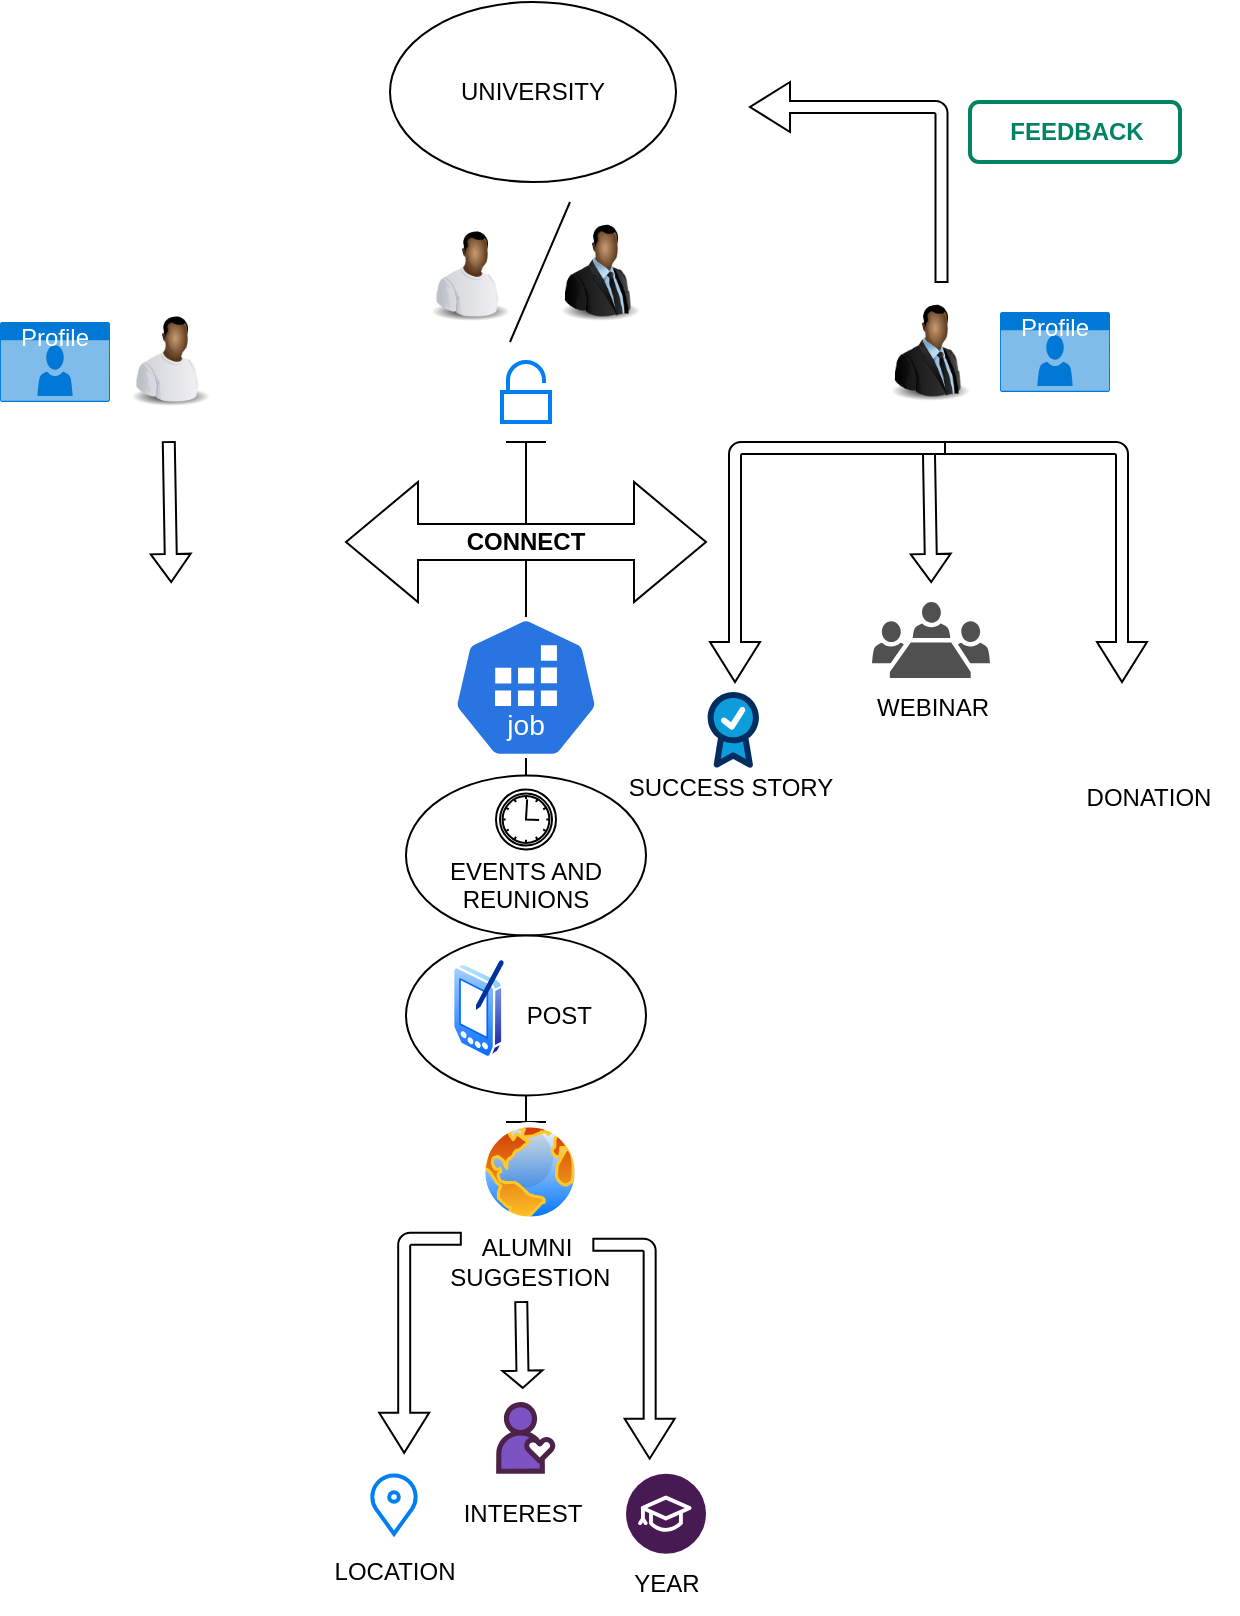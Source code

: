 <mxfile version="24.7.12">
  <diagram name="Page-1" id="2a19thuYVD6KIKSAlmyX">
    <mxGraphModel dx="794" dy="1566" grid="1" gridSize="10" guides="1" tooltips="1" connect="1" arrows="1" fold="1" page="1" pageScale="1" pageWidth="850" pageHeight="1100" math="0" shadow="0">
      <root>
        <mxCell id="0" />
        <mxCell id="1" parent="0" />
        <mxCell id="BI28Dfhs1xTvMx_xH7Ab-1" value="" style="image;html=1;image=img/lib/clip_art/people/Suit_Man_Black_128x128.png;fillOpacity=100;" parent="1" vertex="1">
          <mxGeometry x="410" y="90" width="50" height="50" as="geometry" />
        </mxCell>
        <mxCell id="BI28Dfhs1xTvMx_xH7Ab-8" value="" style="endArrow=none;html=1;rounded=0;" parent="1" edge="1">
          <mxGeometry width="50" height="50" relative="1" as="geometry">
            <mxPoint x="390" y="150" as="sourcePoint" />
            <mxPoint x="420" y="80" as="targetPoint" />
          </mxGeometry>
        </mxCell>
        <mxCell id="BI28Dfhs1xTvMx_xH7Ab-9" value="" style="image;html=1;image=img/lib/clip_art/people/Worker_Black_128x128.png" parent="1" vertex="1">
          <mxGeometry x="340" y="90" width="60" height="50" as="geometry" />
        </mxCell>
        <mxCell id="BI28Dfhs1xTvMx_xH7Ab-10" value="" style="html=1;verticalLabelPosition=bottom;align=center;labelBackgroundColor=#ffffff;verticalAlign=top;strokeWidth=2;strokeColor=#0080F0;shadow=0;dashed=0;shape=mxgraph.ios7.icons.unlocked;" parent="1" vertex="1">
          <mxGeometry x="386" y="160" width="24" height="30" as="geometry" />
        </mxCell>
        <mxCell id="BI28Dfhs1xTvMx_xH7Ab-12" value="" style="shape=singleArrow;direction=north;whiteSpace=wrap;html=1;rotation=-181;" parent="1" vertex="1">
          <mxGeometry x="590" y="200" width="20" height="70" as="geometry" />
        </mxCell>
        <mxCell id="BI28Dfhs1xTvMx_xH7Ab-13" value="" style="shape=crossbar;whiteSpace=wrap;html=1;rounded=1;direction=south;" parent="1" vertex="1">
          <mxGeometry x="388" y="200" width="20" height="340" as="geometry" />
        </mxCell>
        <mxCell id="BI28Dfhs1xTvMx_xH7Ab-15" value="&lt;b&gt;CONNECT&lt;/b&gt;" style="shape=doubleArrow;whiteSpace=wrap;html=1;" parent="1" vertex="1">
          <mxGeometry x="308" y="220" width="180" height="60" as="geometry" />
        </mxCell>
        <mxCell id="BI28Dfhs1xTvMx_xH7Ab-18" value="" style="image;html=1;image=img/lib/clip_art/people/Suit_Man_Black_128x128.png;fillOpacity=100;" parent="1" vertex="1">
          <mxGeometry x="575" y="130" width="50" height="50" as="geometry" />
        </mxCell>
        <mxCell id="BI28Dfhs1xTvMx_xH7Ab-20" value="" style="image;html=1;image=img/lib/clip_art/people/Worker_Black_128x128.png" parent="1" vertex="1">
          <mxGeometry x="190" y="132.5" width="60" height="50" as="geometry" />
        </mxCell>
        <mxCell id="BI28Dfhs1xTvMx_xH7Ab-29" value="Profile" style="html=1;whiteSpace=wrap;strokeColor=none;fillColor=#0079D6;labelPosition=center;verticalLabelPosition=middle;verticalAlign=top;align=center;fontSize=12;outlineConnect=0;spacingTop=-6;fontColor=#FFFFFF;sketch=0;shape=mxgraph.sitemap.profile;" parent="1" vertex="1">
          <mxGeometry x="135" y="140" width="55" height="40" as="geometry" />
        </mxCell>
        <mxCell id="BI28Dfhs1xTvMx_xH7Ab-31" value="" style="html=1;shadow=0;dashed=0;align=center;verticalAlign=middle;shape=mxgraph.arrows2.bendArrow;dy=3;dx=20;notch=0;arrowHead=25;rounded=1;rotation=90;" parent="1" vertex="1">
          <mxGeometry x="571" y="182.5" width="120" height="155" as="geometry" />
        </mxCell>
        <mxCell id="BI28Dfhs1xTvMx_xH7Ab-32" value="" style="shape=image;html=1;verticalAlign=top;verticalLabelPosition=bottom;labelBackgroundColor=#ffffff;imageAspect=0;aspect=fixed;image=https://cdn4.iconfinder.com/data/icons/money-and-currency-10/32/Donation-128.png" parent="1" vertex="1">
          <mxGeometry x="670" y="318.75" width="48" height="48" as="geometry" />
        </mxCell>
        <mxCell id="BI28Dfhs1xTvMx_xH7Ab-34" value="" style="html=1;shadow=0;dashed=0;align=center;verticalAlign=middle;shape=mxgraph.arrows2.bendArrow;dy=3;dx=20;notch=0;arrowHead=25;rounded=1;rotation=90;flipH=0;flipV=1;" parent="1" vertex="1">
          <mxGeometry x="488.75" y="201.25" width="120" height="117.5" as="geometry" />
        </mxCell>
        <mxCell id="BI28Dfhs1xTvMx_xH7Ab-37" value="" style="verticalLabelPosition=bottom;aspect=fixed;html=1;shape=mxgraph.salesforce.success;" parent="1" vertex="1">
          <mxGeometry x="488.75" y="325" width="25.8" height="37.94" as="geometry" />
        </mxCell>
        <mxCell id="BI28Dfhs1xTvMx_xH7Ab-38" value="Profile" style="html=1;whiteSpace=wrap;strokeColor=none;fillColor=#0079D6;labelPosition=center;verticalLabelPosition=middle;verticalAlign=top;align=center;fontSize=12;outlineConnect=0;spacingTop=-6;fontColor=#FFFFFF;sketch=0;shape=mxgraph.sitemap.profile;" parent="1" vertex="1">
          <mxGeometry x="635" y="135" width="55" height="40" as="geometry" />
        </mxCell>
        <mxCell id="BI28Dfhs1xTvMx_xH7Ab-44" value="" style="sketch=0;pointerEvents=1;shadow=0;dashed=0;html=1;strokeColor=none;fillColor=#505050;labelPosition=center;verticalLabelPosition=bottom;verticalAlign=top;outlineConnect=0;align=center;shape=mxgraph.office.users.meeting;" parent="1" vertex="1">
          <mxGeometry x="571" y="280" width="59" height="38" as="geometry" />
        </mxCell>
        <mxCell id="BI28Dfhs1xTvMx_xH7Ab-45" value="WEBINAR" style="text;html=1;align=center;verticalAlign=middle;resizable=0;points=[];autosize=1;strokeColor=none;fillColor=none;" parent="1" vertex="1">
          <mxGeometry x="560.5" y="318" width="80" height="30" as="geometry" />
        </mxCell>
        <mxCell id="BI28Dfhs1xTvMx_xH7Ab-46" value="SUCCESS STORY" style="text;html=1;align=center;verticalAlign=middle;resizable=0;points=[];autosize=1;strokeColor=none;fillColor=none;" parent="1" vertex="1">
          <mxGeometry x="435" y="358" width="130" height="30" as="geometry" />
        </mxCell>
        <mxCell id="BI28Dfhs1xTvMx_xH7Ab-47" value="DONATION" style="text;html=1;align=center;verticalAlign=middle;resizable=0;points=[];autosize=1;strokeColor=none;fillColor=none;" parent="1" vertex="1">
          <mxGeometry x="664" y="362.94" width="90" height="30" as="geometry" />
        </mxCell>
        <mxCell id="BI28Dfhs1xTvMx_xH7Ab-48" value="" style="shape=singleArrow;direction=north;whiteSpace=wrap;html=1;rotation=-181;" parent="1" vertex="1">
          <mxGeometry x="210" y="200" width="20" height="70" as="geometry" />
        </mxCell>
        <mxCell id="BI28Dfhs1xTvMx_xH7Ab-51" value="UNIVERSITY" style="ellipse;whiteSpace=wrap;html=1;" parent="1" vertex="1">
          <mxGeometry x="330" y="-20" width="143" height="90" as="geometry" />
        </mxCell>
        <mxCell id="BI28Dfhs1xTvMx_xH7Ab-52" value="" style="html=1;shadow=0;dashed=0;align=center;verticalAlign=middle;shape=mxgraph.arrows2.bendArrow;dy=3;dx=20;notch=0;arrowHead=25;rounded=1;rotation=0;flipH=1;" parent="1" vertex="1">
          <mxGeometry x="510" y="20" width="98.75" height="100" as="geometry" />
        </mxCell>
        <mxCell id="BI28Dfhs1xTvMx_xH7Ab-57" value="FEEDBACK" style="dashed=0;html=1;rounded=1;strokeColor=#008364;fontSize=12;align=center;fontStyle=1;strokeWidth=2;fontColor=#008364" parent="1" vertex="1">
          <mxGeometry x="620" y="30" width="105" height="30" as="geometry" />
        </mxCell>
        <mxCell id="bmkP65wOQpi5c68rdLkk-3" value="&lt;br&gt;&lt;div&gt;&lt;br&gt;&lt;/div&gt;&lt;div&gt;EVENTS AND REUNIONS&lt;/div&gt;" style="ellipse;whiteSpace=wrap;html=1;" vertex="1" parent="1">
          <mxGeometry x="338" y="366.75" width="120" height="80" as="geometry" />
        </mxCell>
        <mxCell id="bmkP65wOQpi5c68rdLkk-4" value="&amp;nbsp;&amp;nbsp;&amp;nbsp;&amp;nbsp;&amp;nbsp;&amp;nbsp;&amp;nbsp;&amp;nbsp;&amp;nbsp; POST" style="ellipse;whiteSpace=wrap;html=1;" vertex="1" parent="1">
          <mxGeometry x="338" y="446.75" width="120" height="80" as="geometry" />
        </mxCell>
        <mxCell id="bmkP65wOQpi5c68rdLkk-19" value="YEAR" style="text;html=1;align=center;verticalAlign=middle;resizable=0;points=[];autosize=1;strokeColor=none;fillColor=none;" vertex="1" parent="1">
          <mxGeometry x="438" y="755.9" width="60" height="30" as="geometry" />
        </mxCell>
        <mxCell id="bmkP65wOQpi5c68rdLkk-20" value="" style="aspect=fixed;sketch=0;html=1;dashed=0;whitespace=wrap;verticalLabelPosition=bottom;verticalAlign=top;fillColor=#2875E2;strokeColor=#ffffff;points=[[0.005,0.63,0],[0.1,0.2,0],[0.9,0.2,0],[0.5,0,0],[0.995,0.63,0],[0.72,0.99,0],[0.5,1,0],[0.28,0.99,0]];shape=mxgraph.kubernetes.icon2;kubernetesLabel=1;prIcon=job" vertex="1" parent="1">
          <mxGeometry x="361.28" y="287.5" width="73.44" height="70.5" as="geometry" />
        </mxCell>
        <mxCell id="bmkP65wOQpi5c68rdLkk-21" value="" style="image;aspect=fixed;perimeter=ellipsePerimeter;html=1;align=center;shadow=0;dashed=0;spacingTop=3;image=img/lib/active_directory/pda.svg;" vertex="1" parent="1">
          <mxGeometry x="361" y="458" width="27" height="50" as="geometry" />
        </mxCell>
        <mxCell id="bmkP65wOQpi5c68rdLkk-22" value="" style="html=1;shadow=0;dashed=0;align=center;verticalAlign=middle;shape=mxgraph.arrows2.bendArrow;dy=3;dx=20;notch=0;arrowHead=25;rounded=1;rotation=90;flipH=0;flipV=1;" vertex="1" parent="1">
          <mxGeometry x="290" y="630" width="110" height="40.81" as="geometry" />
        </mxCell>
        <mxCell id="bmkP65wOQpi5c68rdLkk-23" value="" style="shape=singleArrow;direction=north;whiteSpace=wrap;html=1;rotation=-181;" vertex="1" parent="1">
          <mxGeometry x="386" y="630" width="20" height="42.94" as="geometry" />
        </mxCell>
        <mxCell id="bmkP65wOQpi5c68rdLkk-24" value="" style="html=1;shadow=0;dashed=0;align=center;verticalAlign=middle;shape=mxgraph.arrows2.bendArrow;dy=3;dx=20;notch=0;arrowHead=25;rounded=1;rotation=90;" vertex="1" parent="1">
          <mxGeometry x="397" y="633" width="110" height="40.66" as="geometry" />
        </mxCell>
        <mxCell id="bmkP65wOQpi5c68rdLkk-25" value="" style="html=1;verticalLabelPosition=bottom;align=center;labelBackgroundColor=#ffffff;verticalAlign=top;strokeWidth=2;strokeColor=#0080F0;shadow=0;dashed=0;shape=mxgraph.ios7.icons.location;" vertex="1" parent="1">
          <mxGeometry x="320.0" y="715.9" width="24" height="30" as="geometry" />
        </mxCell>
        <mxCell id="bmkP65wOQpi5c68rdLkk-26" value="" style="image;aspect=fixed;perimeter=ellipsePerimeter;html=1;align=center;shadow=0;dashed=0;spacingTop=3;image=img/lib/active_directory/internet_globe.svg;" vertex="1" parent="1">
          <mxGeometry x="375" y="540" width="50" height="50" as="geometry" />
        </mxCell>
        <mxCell id="bmkP65wOQpi5c68rdLkk-27" value="&lt;div&gt;ALUMNI&lt;/div&gt;&lt;div&gt;&amp;nbsp;SUGGESTION&lt;/div&gt;" style="text;html=1;align=center;verticalAlign=middle;resizable=0;points=[];autosize=1;strokeColor=none;fillColor=none;" vertex="1" parent="1">
          <mxGeometry x="343" y="590" width="110" height="40" as="geometry" />
        </mxCell>
        <mxCell id="bmkP65wOQpi5c68rdLkk-28" value="" style="verticalLabelPosition=bottom;aspect=fixed;html=1;shape=mxgraph.salesforce.philantrophy;" vertex="1" parent="1">
          <mxGeometry x="383" y="680" width="29.8" height="35.9" as="geometry" />
        </mxCell>
        <mxCell id="bmkP65wOQpi5c68rdLkk-29" value="LOCATION" style="text;html=1;align=center;verticalAlign=middle;resizable=0;points=[];autosize=1;strokeColor=none;fillColor=none;" vertex="1" parent="1">
          <mxGeometry x="292" y="750" width="80" height="30" as="geometry" />
        </mxCell>
        <mxCell id="bmkP65wOQpi5c68rdLkk-30" value="INTEREST" style="text;html=1;align=center;verticalAlign=middle;resizable=0;points=[];autosize=1;strokeColor=none;fillColor=none;" vertex="1" parent="1">
          <mxGeometry x="356" y="720.9" width="80" height="30" as="geometry" />
        </mxCell>
        <mxCell id="bmkP65wOQpi5c68rdLkk-31" value="" style="verticalLabelPosition=bottom;aspect=fixed;html=1;shape=mxgraph.salesforce.education2;" vertex="1" parent="1">
          <mxGeometry x="448" y="715.9" width="40" height="40" as="geometry" />
        </mxCell>
        <mxCell id="bmkP65wOQpi5c68rdLkk-33" value="" style="points=[[0.145,0.145,0],[0.5,0,0],[0.855,0.145,0],[1,0.5,0],[0.855,0.855,0],[0.5,1,0],[0.145,0.855,0],[0,0.5,0]];shape=mxgraph.bpmn.event;html=1;verticalLabelPosition=bottom;labelBackgroundColor=#ffffff;verticalAlign=top;align=center;perimeter=ellipsePerimeter;outlineConnect=0;aspect=fixed;outline=catching;symbol=timer;" vertex="1" parent="1">
          <mxGeometry x="383" y="373.75" width="30" height="30" as="geometry" />
        </mxCell>
      </root>
    </mxGraphModel>
  </diagram>
</mxfile>

